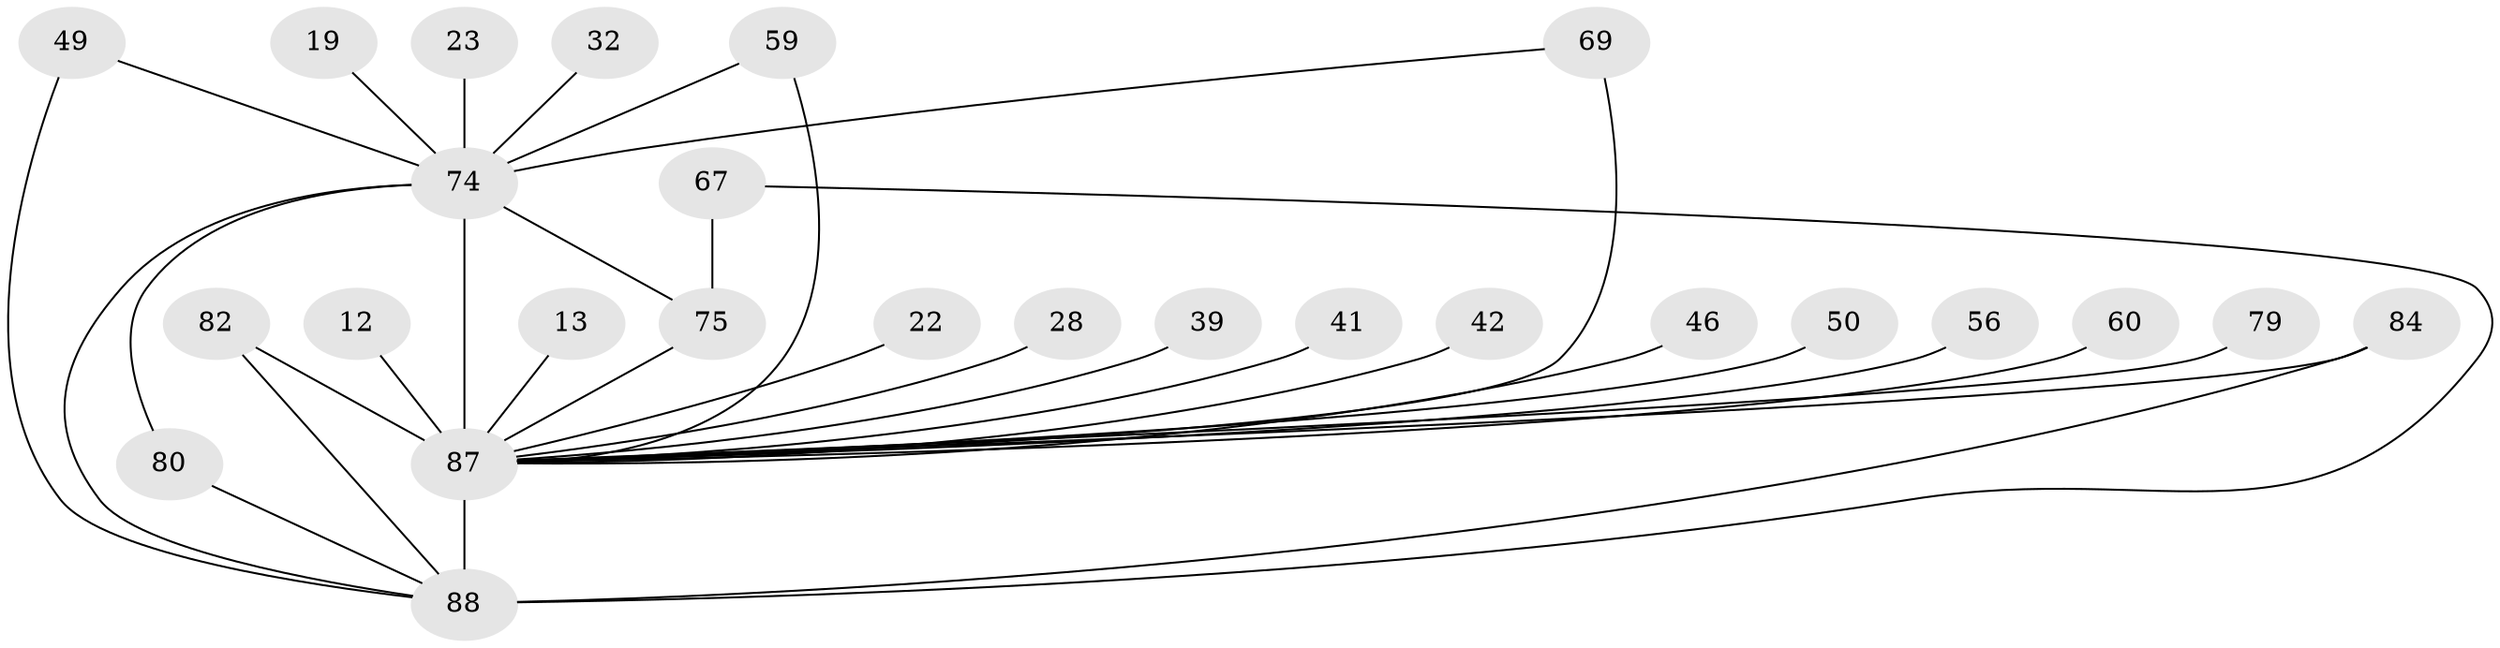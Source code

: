 // original degree distribution, {19: 0.011363636363636364, 21: 0.011363636363636364, 23: 0.011363636363636364, 16: 0.022727272727272728, 17: 0.011363636363636364, 14: 0.011363636363636364, 25: 0.011363636363636364, 31: 0.011363636363636364, 18: 0.011363636363636364, 3: 0.17045454545454544, 2: 0.5681818181818182, 5: 0.03409090909090909, 4: 0.10227272727272728, 6: 0.011363636363636364}
// Generated by graph-tools (version 1.1) at 2025/49/03/04/25 21:49:23]
// undirected, 26 vertices, 34 edges
graph export_dot {
graph [start="1"]
  node [color=gray90,style=filled];
  12;
  13;
  19;
  22;
  23;
  28;
  32;
  39;
  41 [super="+29"];
  42;
  46;
  49;
  50 [super="+11"];
  56;
  59;
  60;
  67;
  69 [super="+63+66"];
  74 [super="+10+57"];
  75 [super="+62+51+64+71+30"];
  79;
  80;
  82;
  84;
  87 [super="+72+76+17+54+55+58"];
  88 [super="+35+81+68+78+77+86"];
  12 -- 87 [weight=2];
  13 -- 87;
  19 -- 74 [weight=2];
  22 -- 87;
  23 -- 74 [weight=2];
  28 -- 87;
  32 -- 74 [weight=2];
  39 -- 87 [weight=2];
  41 -- 87 [weight=3];
  42 -- 87;
  46 -- 87 [weight=2];
  49 -- 74;
  49 -- 88;
  50 -- 87 [weight=3];
  56 -- 87 [weight=2];
  59 -- 74;
  59 -- 87;
  60 -- 87 [weight=2];
  67 -- 75;
  67 -- 88;
  69 -- 74;
  69 -- 87 [weight=8];
  74 -- 75 [weight=7];
  74 -- 88 [weight=18];
  74 -- 80;
  74 -- 87 [weight=23];
  75 -- 87 [weight=3];
  79 -- 87 [weight=2];
  80 -- 88;
  82 -- 87;
  82 -- 88;
  84 -- 87;
  84 -- 88;
  87 -- 88 [weight=24];
}
